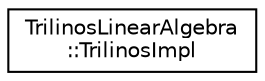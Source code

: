 digraph "Graphical Class Hierarchy"
{
 // LATEX_PDF_SIZE
  edge [fontname="Helvetica",fontsize="10",labelfontname="Helvetica",labelfontsize="10"];
  node [fontname="Helvetica",fontsize="10",shape=record];
  rankdir="LR";
  Node0 [label="TrilinosLinearAlgebra\l::TrilinosImpl",height=0.2,width=0.4,color="black", fillcolor="white", style="filled",URL="$class_trilinos_linear_algebra_1_1_trilinos_impl.html",tooltip=" "];
}
